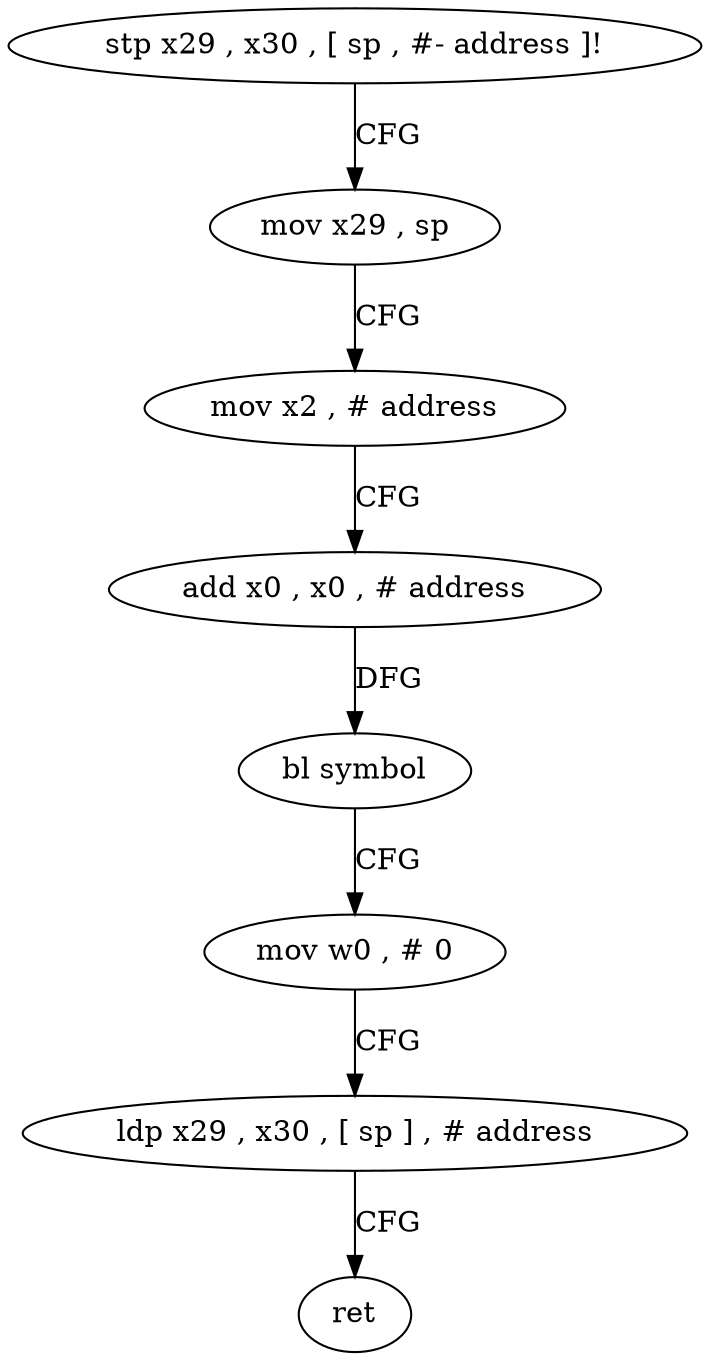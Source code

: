 digraph "func" {
"203380" [label = "stp x29 , x30 , [ sp , #- address ]!" ]
"203384" [label = "mov x29 , sp" ]
"203388" [label = "mov x2 , # address" ]
"203392" [label = "add x0 , x0 , # address" ]
"203396" [label = "bl symbol" ]
"203400" [label = "mov w0 , # 0" ]
"203404" [label = "ldp x29 , x30 , [ sp ] , # address" ]
"203408" [label = "ret" ]
"203380" -> "203384" [ label = "CFG" ]
"203384" -> "203388" [ label = "CFG" ]
"203388" -> "203392" [ label = "CFG" ]
"203392" -> "203396" [ label = "DFG" ]
"203396" -> "203400" [ label = "CFG" ]
"203400" -> "203404" [ label = "CFG" ]
"203404" -> "203408" [ label = "CFG" ]
}

